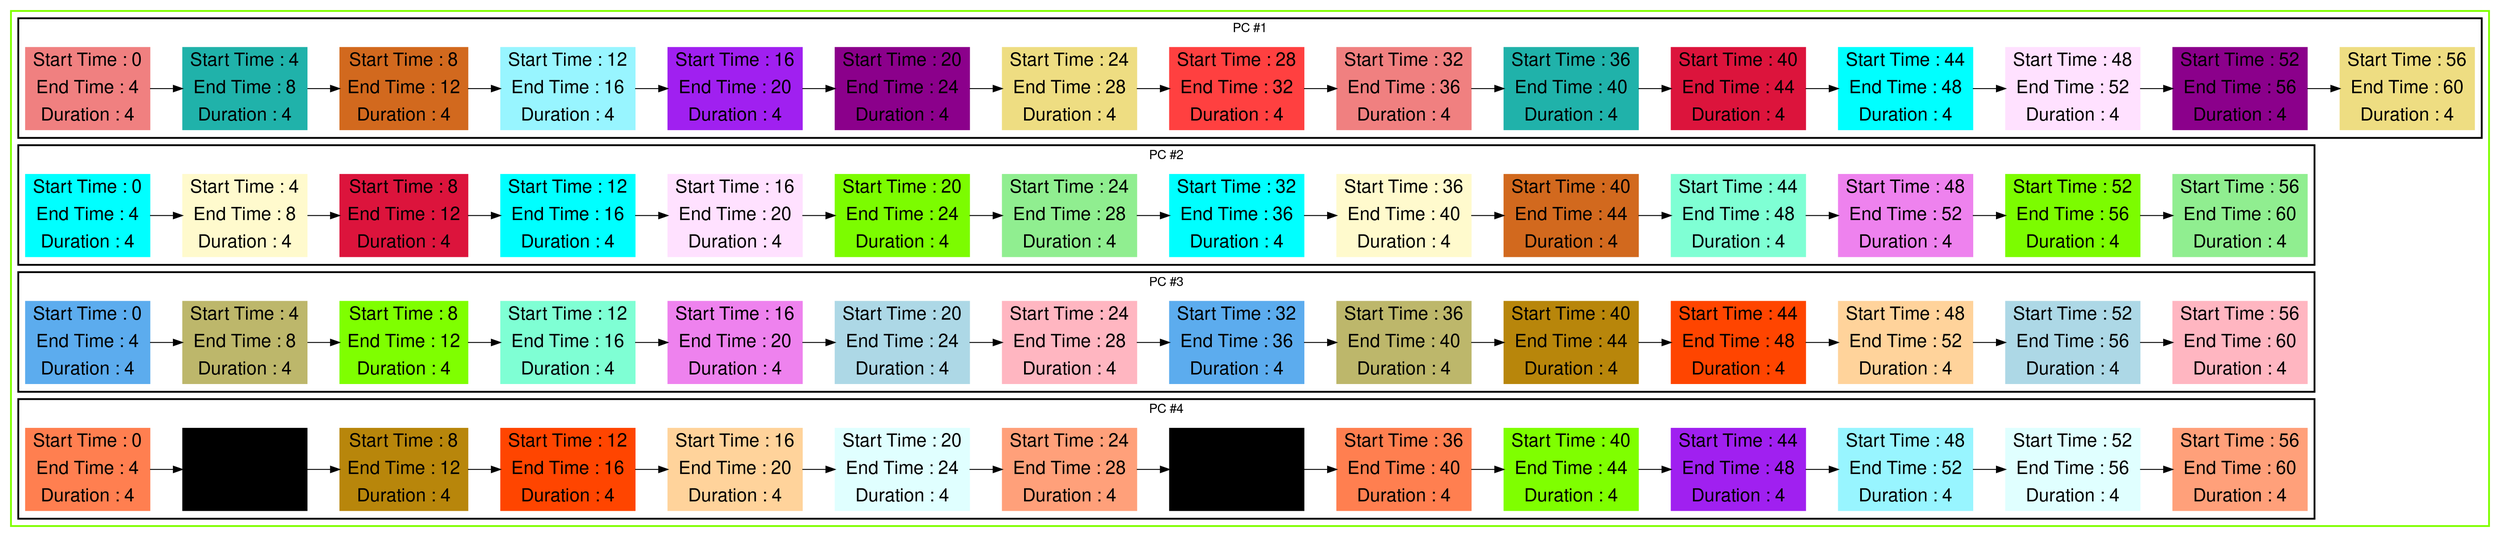 digraph G {

fontname="Helvetica,Arial,sans-serif"
node [fontname="Helvetica,Arial,sans-serif"]
edge [fontname="Helvetica,Arial,sans-serif"]
graph [rankdir = "LR"];
node [fontsize = "20" shape = "ellipse"];

    subgraph cluster_Mod_0{
        color =chartreuse
        style = bold
        subgraph cluster_0{
           node [style=filled]
           color = black


            "node43" [
               label = "Start Time : 0 | End Time : 4 | Duration : 4"
               shape = "record"
               color = lightcoral
            ]

            "node55" [
               label = "Start Time : 4 | End Time : 8 | Duration : 4"
               shape = "record"
               color = lightseagreen
            ]

            "node21" [
               label = "Start Time : 8 | End Time : 12 | Duration : 4"
               shape = "record"
               color = chocolate
            ]

            "node17" [
               label = "Start Time : 12 | End Time : 16 | Duration : 4"
               shape = "record"
               color = cadetblue1
            ]

            "node8" [
               label = "Start Time : 16 | End Time : 20 | Duration : 4"
               shape = "record"
               color = x11purple
            ]

            "node35" [
               label = "Start Time : 20 | End Time : 24 | Duration : 4"
               shape = "record"
               color = darkmagenta
            ]

            "node47" [
               label = "Start Time : 24 | End Time : 28 | Duration : 4"
               shape = "record"
               color = lightgoldenrod
            ]

            "node14" [
               label = "Start Time : 28 | End Time : 32 | Duration : 4"
               shape = "record"
               color = brown1
            ]

            "node44" [
               label = "Start Time : 32 | End Time : 36 | Duration : 4"
               shape = "record"
               color = lightcoral
            ]

            "node56" [
               label = "Start Time : 36 | End Time : 40 | Duration : 4"
               shape = "record"
               color = lightseagreen
            ]

            "node28" [
               label = "Start Time : 40 | End Time : 44 | Duration : 4"
               shape = "record"
               color = crimson
            ]

            "node3" [
               label = "Start Time : 44 | End Time : 48 | Duration : 4"
               shape = "record"
               color = aqua
            ]

            "node11" [
               label = "Start Time : 48 | End Time : 52 | Duration : 4"
               shape = "record"
               color = thistle1
            ]

            "node36" [
               label = "Start Time : 52 | End Time : 56 | Duration : 4"
               shape = "record"
               color = darkmagenta
            ]

            "node48" [
               label = "Start Time : 56 | End Time : 60 | Duration : 4"
               shape = "record"
               color = lightgoldenrod
            ]

            node43 -> node55 -> node21 -> node17 -> node8 -> node35 -> node47 -> node14 -> node44 -> node56 -> node28 -> node3 -> node11 -> node36 -> node48

            label = "PC #1"

        }
        subgraph cluster_1{
           node [style=filled]
           color = black


            "node29" [
               label = "Start Time : 0 | End Time : 4 | Duration : 4"
               shape = "record"
               color = cyan
            ]

            "node39" [
               label = "Start Time : 4 | End Time : 8 | Duration : 4"
               shape = "record"
               color = lemonchiffon
            ]

            "node27" [
               label = "Start Time : 8 | End Time : 12 | Duration : 4"
               shape = "record"
               color = crimson
            ]

            "node2" [
               label = "Start Time : 12 | End Time : 16 | Duration : 4"
               shape = "record"
               color = aqua
            ]

            "node10" [
               label = "Start Time : 16 | End Time : 20 | Duration : 4"
               shape = "record"
               color = thistle1
            ]

            "node37" [
               label = "Start Time : 20 | End Time : 24 | Duration : 4"
               shape = "record"
               color = lawngreen
            ]

            "node49" [
               label = "Start Time : 24 | End Time : 28 | Duration : 4"
               shape = "record"
               color = lightgreen
            ]

            "node30" [
               label = "Start Time : 32 | End Time : 36 | Duration : 4"
               shape = "record"
               color = cyan
            ]

            "node40" [
               label = "Start Time : 36 | End Time : 40 | Duration : 4"
               shape = "record"
               color = lemonchiffon
            ]

            "node22" [
               label = "Start Time : 40 | End Time : 44 | Duration : 4"
               shape = "record"
               color = chocolate
            ]

            "node5" [
               label = "Start Time : 44 | End Time : 48 | Duration : 4"
               shape = "record"
               color = aquamarine
            ]

            "node13" [
               label = "Start Time : 48 | End Time : 52 | Duration : 4"
               shape = "record"
               color = violet
            ]

            "node38" [
               label = "Start Time : 52 | End Time : 56 | Duration : 4"
               shape = "record"
               color = lawngreen
            ]

            "node50" [
               label = "Start Time : 56 | End Time : 60 | Duration : 4"
               shape = "record"
               color = lightgreen
            ]

            node29 -> node39 -> node27 -> node2 -> node10 -> node37 -> node49 -> node30 -> node40 -> node22 -> node5 -> node13 -> node38 -> node50

            label = "PC #2"

        }
        subgraph cluster_2{
           node [style=filled]
           color = black


            "node0" [
               label = "Start Time : 0 | End Time : 4 | Duration : 4"
               shape = "record"
               color = steelblue2
            ]

            "node33" [
               label = "Start Time : 4 | End Time : 8 | Duration : 4"
               shape = "record"
               color = darkkhaki
            ]

            "node19" [
               label = "Start Time : 8 | End Time : 12 | Duration : 4"
               shape = "record"
               color = chartreuse
            ]

            "node4" [
               label = "Start Time : 12 | End Time : 16 | Duration : 4"
               shape = "record"
               color = aquamarine
            ]

            "node12" [
               label = "Start Time : 16 | End Time : 20 | Duration : 4"
               shape = "record"
               color = violet
            ]

            "node41" [
               label = "Start Time : 20 | End Time : 24 | Duration : 4"
               shape = "record"
               color = lightblue
            ]

            "node51" [
               label = "Start Time : 24 | End Time : 28 | Duration : 4"
               shape = "record"
               color = lightpink
            ]

            "node1" [
               label = "Start Time : 32 | End Time : 36 | Duration : 4"
               shape = "record"
               color = steelblue2
            ]

            "node34" [
               label = "Start Time : 36 | End Time : 40 | Duration : 4"
               shape = "record"
               color = darkkhaki
            ]

            "node32" [
               label = "Start Time : 40 | End Time : 44 | Duration : 4"
               shape = "record"
               color = darkgoldenrod
            ]

            "node7" [
               label = "Start Time : 44 | End Time : 48 | Duration : 4"
               shape = "record"
               color = orangered1
            ]

            "node16" [
               label = "Start Time : 48 | End Time : 52 | Duration : 4"
               shape = "record"
               color = burlywood1
            ]

            "node42" [
               label = "Start Time : 52 | End Time : 56 | Duration : 4"
               shape = "record"
               color = lightblue
            ]

            "node52" [
               label = "Start Time : 56 | End Time : 60 | Duration : 4"
               shape = "record"
               color = lightpink
            ]

            node0 -> node33 -> node19 -> node4 -> node12 -> node41 -> node51 -> node1 -> node34 -> node32 -> node7 -> node16 -> node42 -> node52

            label = "PC #3"

        }
        subgraph cluster_3{
           node [style=filled]
           color = black


            "node23" [
               label = "Start Time : 0 | End Time : 4 | Duration : 4"
               shape = "record"
               color = coral
            ]

            "node25" [
               label = "Start Time : 4 | End Time : 8 | Duration : 4"
               shape = "record"
               color = cornflower
            ]

            "node31" [
               label = "Start Time : 8 | End Time : 12 | Duration : 4"
               shape = "record"
               color = darkgoldenrod
            ]

            "node6" [
               label = "Start Time : 12 | End Time : 16 | Duration : 4"
               shape = "record"
               color = orangered1
            ]

            "node15" [
               label = "Start Time : 16 | End Time : 20 | Duration : 4"
               shape = "record"
               color = burlywood1
            ]

            "node45" [
               label = "Start Time : 20 | End Time : 24 | Duration : 4"
               shape = "record"
               color = lightcyan
            ]

            "node53" [
               label = "Start Time : 24 | End Time : 28 | Duration : 4"
               shape = "record"
               color = lightsalmon
            ]

            "node26" [
               label = "Start Time : 32 | End Time : 36 | Duration : 4"
               shape = "record"
               color = cornflower
            ]

            "node24" [
               label = "Start Time : 36 | End Time : 40 | Duration : 4"
               shape = "record"
               color = coral
            ]

            "node20" [
               label = "Start Time : 40 | End Time : 44 | Duration : 4"
               shape = "record"
               color = chartreuse
            ]

            "node9" [
               label = "Start Time : 44 | End Time : 48 | Duration : 4"
               shape = "record"
               color = x11purple
            ]

            "node18" [
               label = "Start Time : 48 | End Time : 52 | Duration : 4"
               shape = "record"
               color = cadetblue1
            ]

            "node46" [
               label = "Start Time : 52 | End Time : 56 | Duration : 4"
               shape = "record"
               color = lightcyan
            ]

            "node54" [
               label = "Start Time : 56 | End Time : 60 | Duration : 4"
               shape = "record"
               color = lightsalmon
            ]

            node23 -> node25 -> node31 -> node6 -> node15 -> node45 -> node53 -> node26 -> node24 -> node20 -> node9 -> node18 -> node46 -> node54

            label = "PC #4"

        }
    }




}

